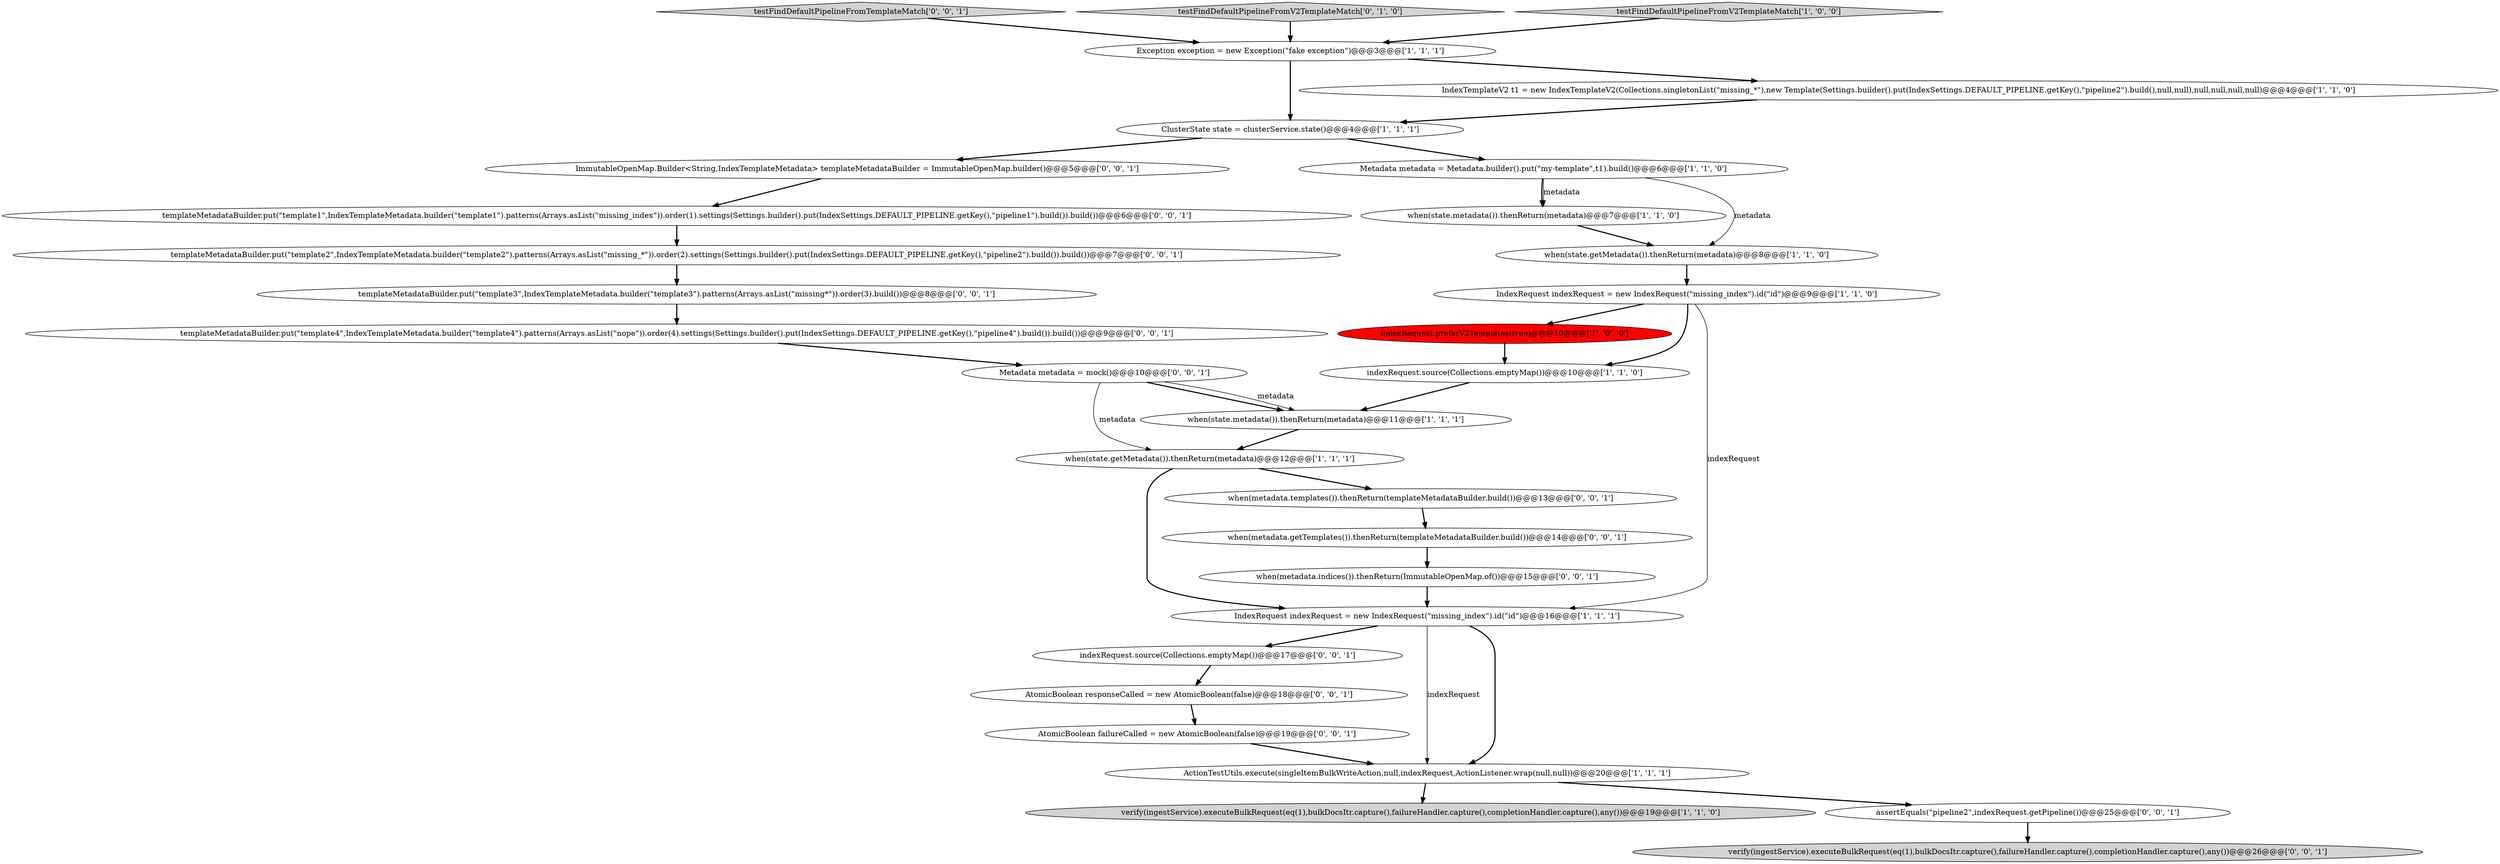 digraph {
8 [style = filled, label = "when(state.metadata()).thenReturn(metadata)@@@7@@@['1', '1', '0']", fillcolor = white, shape = ellipse image = "AAA0AAABBB1BBB"];
4 [style = filled, label = "when(state.getMetadata()).thenReturn(metadata)@@@12@@@['1', '1', '1']", fillcolor = white, shape = ellipse image = "AAA0AAABBB1BBB"];
21 [style = filled, label = "indexRequest.source(Collections.emptyMap())@@@17@@@['0', '0', '1']", fillcolor = white, shape = ellipse image = "AAA0AAABBB3BBB"];
23 [style = filled, label = "when(metadata.indices()).thenReturn(ImmutableOpenMap.of())@@@15@@@['0', '0', '1']", fillcolor = white, shape = ellipse image = "AAA0AAABBB3BBB"];
24 [style = filled, label = "templateMetadataBuilder.put(\"template1\",IndexTemplateMetadata.builder(\"template1\").patterns(Arrays.asList(\"missing_index\")).order(1).settings(Settings.builder().put(IndexSettings.DEFAULT_PIPELINE.getKey(),\"pipeline1\").build()).build())@@@6@@@['0', '0', '1']", fillcolor = white, shape = ellipse image = "AAA0AAABBB3BBB"];
17 [style = filled, label = "Metadata metadata = mock()@@@10@@@['0', '0', '1']", fillcolor = white, shape = ellipse image = "AAA0AAABBB3BBB"];
6 [style = filled, label = "Exception exception = new Exception(\"fake exception\")@@@3@@@['1', '1', '1']", fillcolor = white, shape = ellipse image = "AAA0AAABBB1BBB"];
26 [style = filled, label = "AtomicBoolean responseCalled = new AtomicBoolean(false)@@@18@@@['0', '0', '1']", fillcolor = white, shape = ellipse image = "AAA0AAABBB3BBB"];
1 [style = filled, label = "indexRequest.preferV2Templates(true)@@@10@@@['1', '0', '0']", fillcolor = red, shape = ellipse image = "AAA1AAABBB1BBB"];
18 [style = filled, label = "AtomicBoolean failureCalled = new AtomicBoolean(false)@@@19@@@['0', '0', '1']", fillcolor = white, shape = ellipse image = "AAA0AAABBB3BBB"];
7 [style = filled, label = "ClusterState state = clusterService.state()@@@4@@@['1', '1', '1']", fillcolor = white, shape = ellipse image = "AAA0AAABBB1BBB"];
5 [style = filled, label = "ActionTestUtils.execute(singleItemBulkWriteAction,null,indexRequest,ActionListener.wrap(null,null))@@@20@@@['1', '1', '1']", fillcolor = white, shape = ellipse image = "AAA0AAABBB1BBB"];
2 [style = filled, label = "IndexRequest indexRequest = new IndexRequest(\"missing_index\").id(\"id\")@@@9@@@['1', '1', '0']", fillcolor = white, shape = ellipse image = "AAA0AAABBB1BBB"];
0 [style = filled, label = "Metadata metadata = Metadata.builder().put(\"my-template\",t1).build()@@@6@@@['1', '1', '0']", fillcolor = white, shape = ellipse image = "AAA0AAABBB1BBB"];
13 [style = filled, label = "verify(ingestService).executeBulkRequest(eq(1),bulkDocsItr.capture(),failureHandler.capture(),completionHandler.capture(),any())@@@19@@@['1', '1', '0']", fillcolor = lightgray, shape = ellipse image = "AAA0AAABBB1BBB"];
29 [style = filled, label = "when(metadata.getTemplates()).thenReturn(templateMetadataBuilder.build())@@@14@@@['0', '0', '1']", fillcolor = white, shape = ellipse image = "AAA0AAABBB3BBB"];
22 [style = filled, label = "testFindDefaultPipelineFromTemplateMatch['0', '0', '1']", fillcolor = lightgray, shape = diamond image = "AAA0AAABBB3BBB"];
20 [style = filled, label = "assertEquals(\"pipeline2\",indexRequest.getPipeline())@@@25@@@['0', '0', '1']", fillcolor = white, shape = ellipse image = "AAA0AAABBB3BBB"];
16 [style = filled, label = "ImmutableOpenMap.Builder<String,IndexTemplateMetadata> templateMetadataBuilder = ImmutableOpenMap.builder()@@@5@@@['0', '0', '1']", fillcolor = white, shape = ellipse image = "AAA0AAABBB3BBB"];
9 [style = filled, label = "IndexRequest indexRequest = new IndexRequest(\"missing_index\").id(\"id\")@@@16@@@['1', '1', '1']", fillcolor = white, shape = ellipse image = "AAA0AAABBB1BBB"];
19 [style = filled, label = "templateMetadataBuilder.put(\"template3\",IndexTemplateMetadata.builder(\"template3\").patterns(Arrays.asList(\"missing*\")).order(3).build())@@@8@@@['0', '0', '1']", fillcolor = white, shape = ellipse image = "AAA0AAABBB3BBB"];
10 [style = filled, label = "when(state.metadata()).thenReturn(metadata)@@@11@@@['1', '1', '1']", fillcolor = white, shape = ellipse image = "AAA0AAABBB1BBB"];
15 [style = filled, label = "testFindDefaultPipelineFromV2TemplateMatch['0', '1', '0']", fillcolor = lightgray, shape = diamond image = "AAA0AAABBB2BBB"];
25 [style = filled, label = "verify(ingestService).executeBulkRequest(eq(1),bulkDocsItr.capture(),failureHandler.capture(),completionHandler.capture(),any())@@@26@@@['0', '0', '1']", fillcolor = lightgray, shape = ellipse image = "AAA0AAABBB3BBB"];
12 [style = filled, label = "IndexTemplateV2 t1 = new IndexTemplateV2(Collections.singletonList(\"missing_*\"),new Template(Settings.builder().put(IndexSettings.DEFAULT_PIPELINE.getKey(),\"pipeline2\").build(),null,null),null,null,null,null)@@@4@@@['1', '1', '0']", fillcolor = white, shape = ellipse image = "AAA0AAABBB1BBB"];
3 [style = filled, label = "when(state.getMetadata()).thenReturn(metadata)@@@8@@@['1', '1', '0']", fillcolor = white, shape = ellipse image = "AAA0AAABBB1BBB"];
11 [style = filled, label = "indexRequest.source(Collections.emptyMap())@@@10@@@['1', '1', '0']", fillcolor = white, shape = ellipse image = "AAA0AAABBB1BBB"];
28 [style = filled, label = "templateMetadataBuilder.put(\"template4\",IndexTemplateMetadata.builder(\"template4\").patterns(Arrays.asList(\"nope\")).order(4).settings(Settings.builder().put(IndexSettings.DEFAULT_PIPELINE.getKey(),\"pipeline4\").build()).build())@@@9@@@['0', '0', '1']", fillcolor = white, shape = ellipse image = "AAA0AAABBB3BBB"];
14 [style = filled, label = "testFindDefaultPipelineFromV2TemplateMatch['1', '0', '0']", fillcolor = lightgray, shape = diamond image = "AAA0AAABBB1BBB"];
30 [style = filled, label = "templateMetadataBuilder.put(\"template2\",IndexTemplateMetadata.builder(\"template2\").patterns(Arrays.asList(\"missing_*\")).order(2).settings(Settings.builder().put(IndexSettings.DEFAULT_PIPELINE.getKey(),\"pipeline2\").build()).build())@@@7@@@['0', '0', '1']", fillcolor = white, shape = ellipse image = "AAA0AAABBB3BBB"];
27 [style = filled, label = "when(metadata.templates()).thenReturn(templateMetadataBuilder.build())@@@13@@@['0', '0', '1']", fillcolor = white, shape = ellipse image = "AAA0AAABBB3BBB"];
4->9 [style = bold, label=""];
17->10 [style = bold, label=""];
5->20 [style = bold, label=""];
2->1 [style = bold, label=""];
16->24 [style = bold, label=""];
8->3 [style = bold, label=""];
9->5 [style = solid, label="indexRequest"];
7->0 [style = bold, label=""];
15->6 [style = bold, label=""];
29->23 [style = bold, label=""];
20->25 [style = bold, label=""];
12->7 [style = bold, label=""];
17->4 [style = solid, label="metadata"];
1->11 [style = bold, label=""];
24->30 [style = bold, label=""];
30->19 [style = bold, label=""];
21->26 [style = bold, label=""];
2->9 [style = solid, label="indexRequest"];
3->2 [style = bold, label=""];
11->10 [style = bold, label=""];
18->5 [style = bold, label=""];
5->13 [style = bold, label=""];
4->27 [style = bold, label=""];
7->16 [style = bold, label=""];
0->8 [style = bold, label=""];
9->21 [style = bold, label=""];
0->8 [style = solid, label="metadata"];
10->4 [style = bold, label=""];
9->5 [style = bold, label=""];
28->17 [style = bold, label=""];
0->3 [style = solid, label="metadata"];
19->28 [style = bold, label=""];
27->29 [style = bold, label=""];
6->7 [style = bold, label=""];
23->9 [style = bold, label=""];
14->6 [style = bold, label=""];
2->11 [style = bold, label=""];
17->10 [style = solid, label="metadata"];
22->6 [style = bold, label=""];
26->18 [style = bold, label=""];
6->12 [style = bold, label=""];
}
